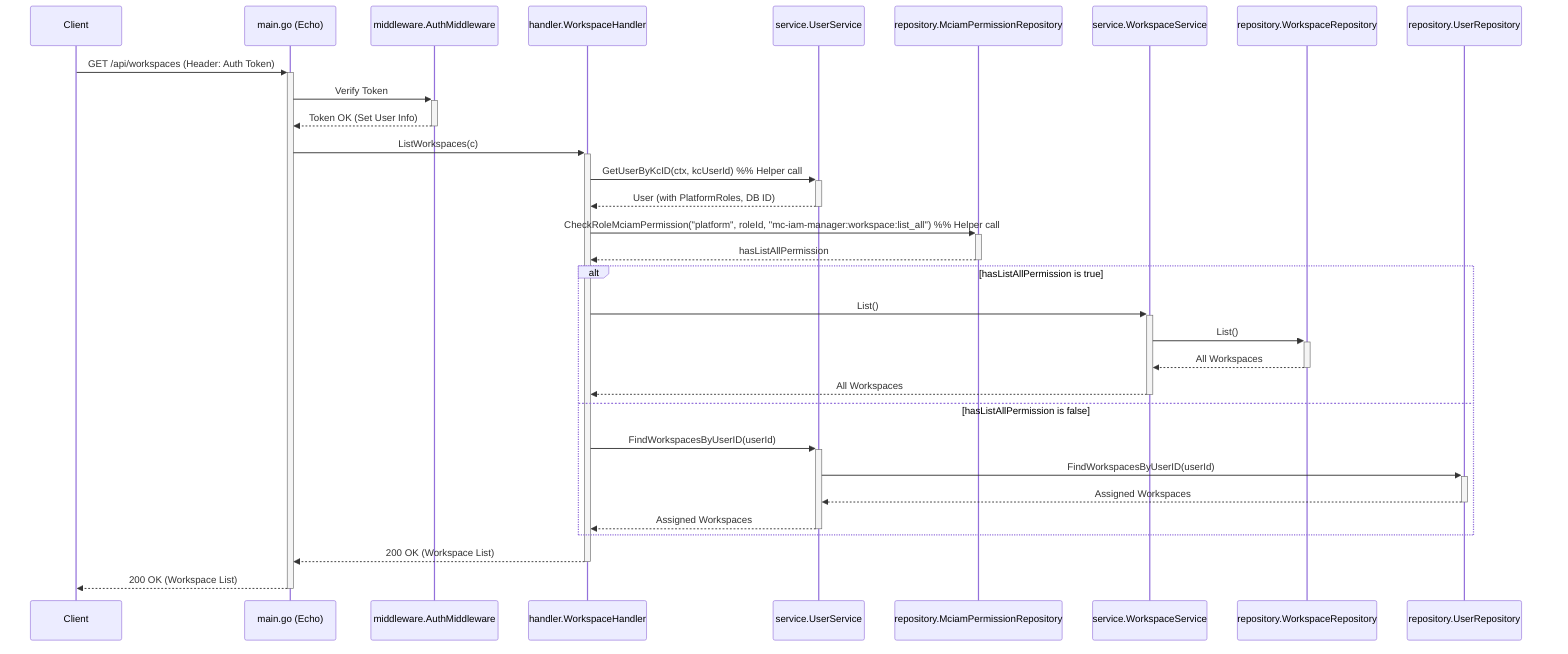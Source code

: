 sequenceDiagram
    participant Client
    participant Router as main.go (Echo)
    participant AuthMiddleware as middleware.AuthMiddleware
    participant WorkspaceHandler as handler.WorkspaceHandler
    participant UserService as service.UserService
    participant PermissionRepo as repository.MciamPermissionRepository
    participant WorkspaceService as service.WorkspaceService
    participant WorkspaceRepo as repository.WorkspaceRepository
    participant UserRepo as repository.UserRepository

    Client->>+Router: GET /api/workspaces (Header: Auth Token)
    Router->>+AuthMiddleware: Verify Token
    AuthMiddleware-->>-Router: Token OK (Set User Info)
    Router->>+WorkspaceHandler: ListWorkspaces(c)
    WorkspaceHandler->>+UserService: GetUserByKcID(ctx, kcUserId) %% Helper call
    UserService-->>-WorkspaceHandler: User (with PlatformRoles, DB ID)
    WorkspaceHandler->>+PermissionRepo: CheckRoleMciamPermission("platform", roleId, "mc-iam-manager:workspace:list_all") %% Helper call
    PermissionRepo-->>-WorkspaceHandler: hasListAllPermission
    alt hasListAllPermission is true
        WorkspaceHandler->>+WorkspaceService: List()
        WorkspaceService->>+WorkspaceRepo: List()
        WorkspaceRepo-->>-WorkspaceService: All Workspaces
        WorkspaceService-->>-WorkspaceHandler: All Workspaces
    else hasListAllPermission is false
        WorkspaceHandler->>+UserService: FindWorkspacesByUserID(userId)
        UserService->>+UserRepo: FindWorkspacesByUserID(userId)
        UserRepo-->>-UserService: Assigned Workspaces
        UserService-->>-WorkspaceHandler: Assigned Workspaces
    end
    WorkspaceHandler-->>-Router: 200 OK (Workspace List)
    Router-->>-Client: 200 OK (Workspace List)